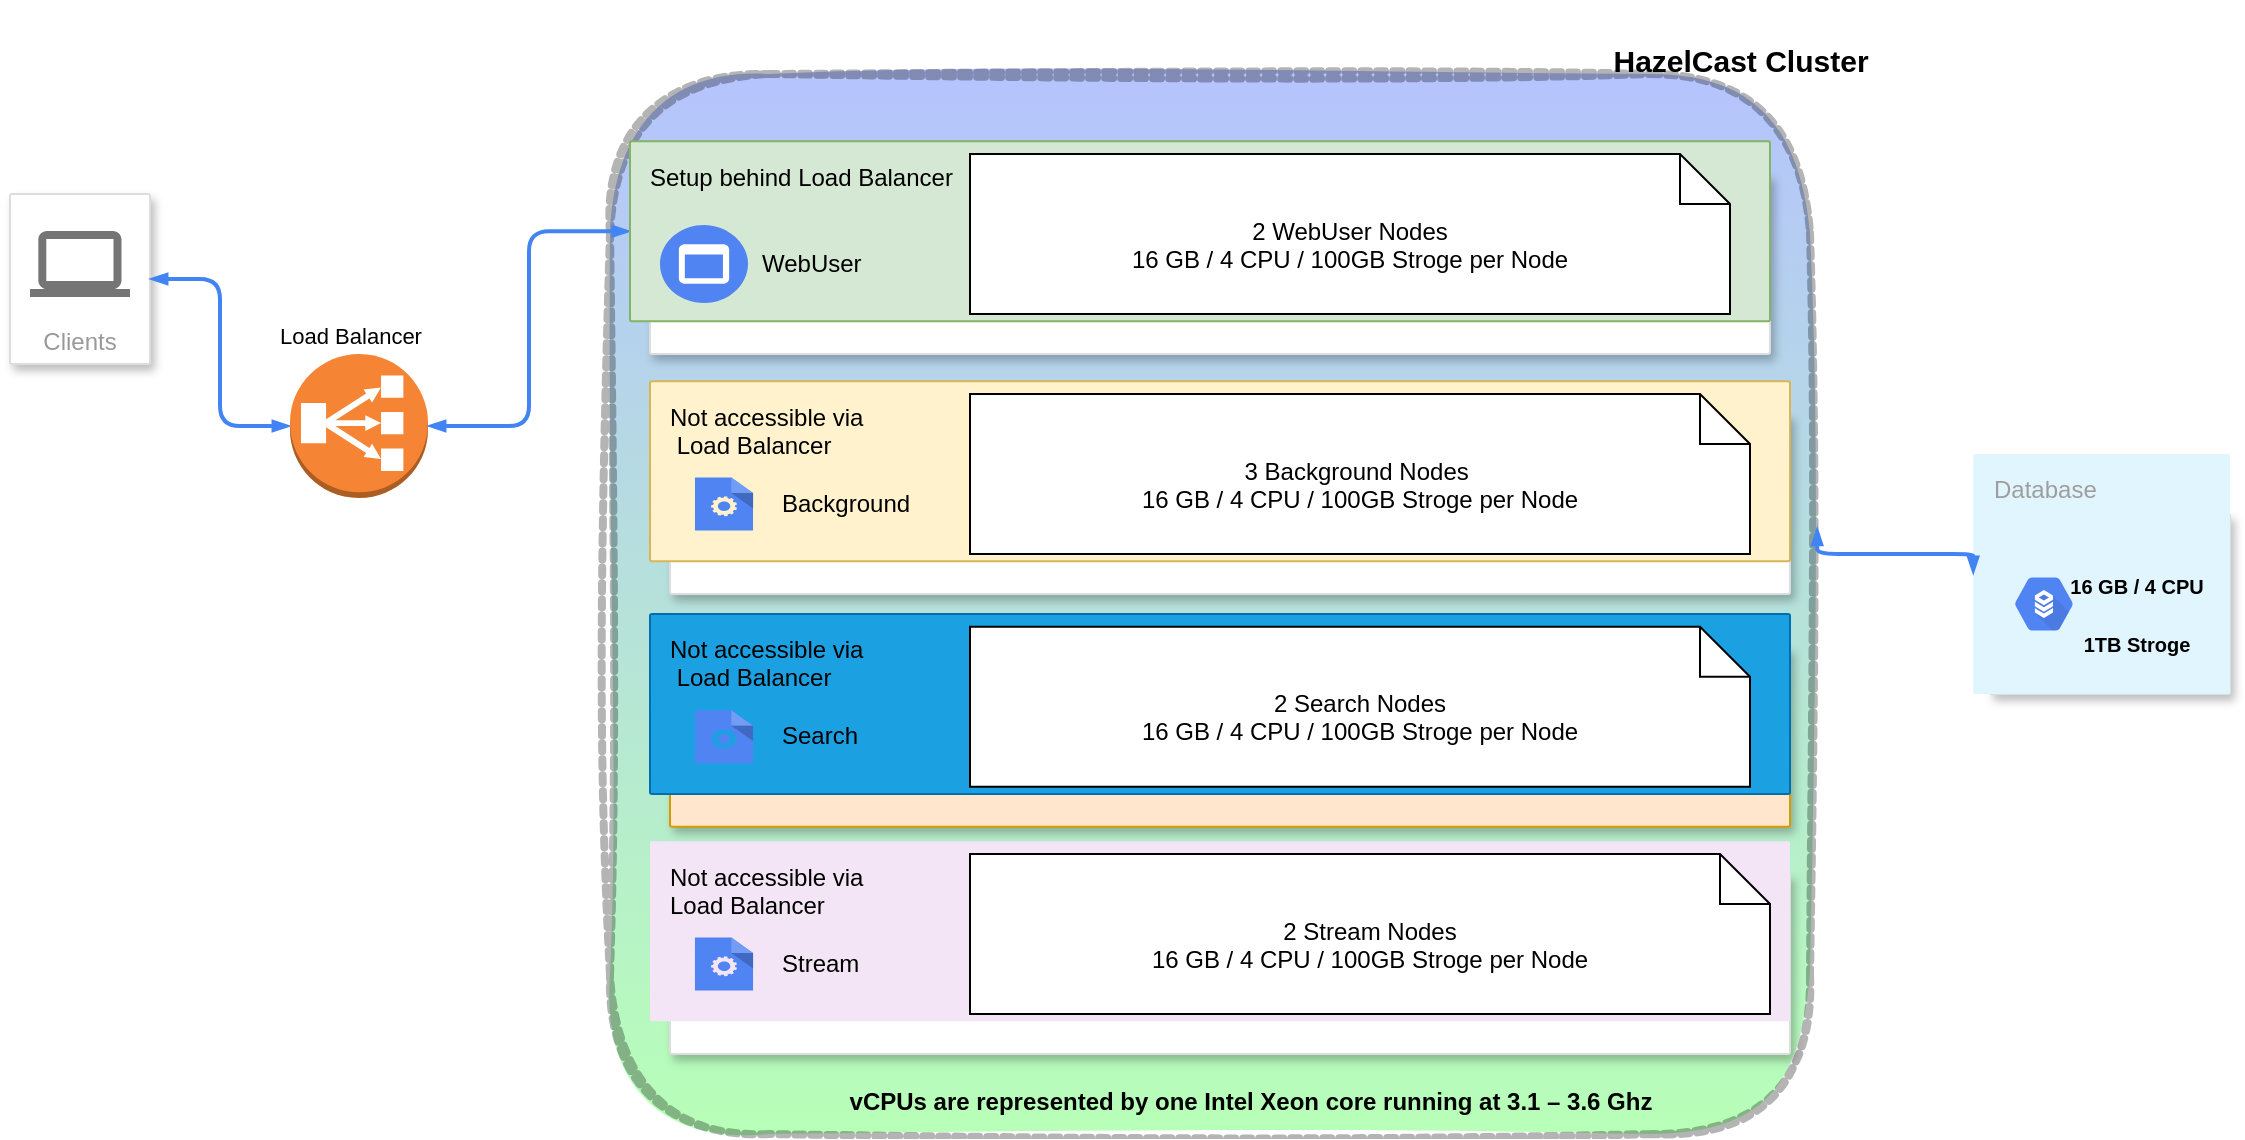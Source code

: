 <mxfile version="21.6.6" type="github">
  <diagram id="f106602c-feb2-e66a-4537-3a34d633f6aa" name="Page-1">
    <mxGraphModel dx="1434" dy="788" grid="1" gridSize="10" guides="1" tooltips="1" connect="1" arrows="1" fold="1" page="1" pageScale="1" pageWidth="1169" pageHeight="827" background="none" math="0" shadow="0">
      <root>
        <mxCell id="0" />
        <mxCell id="1" parent="0" />
        <mxCell id="ejGAQnooB_EAoYQokwm5-535" value="" style="rounded=1;whiteSpace=wrap;html=1;fillColor=#0939fb;strokeColor=#080807;dashed=1;dashPattern=1 1;gradientColor=#12FF12;opacity=30;strokeWidth=4;glass=0;shadow=0;sketch=1;curveFitting=1;jiggle=2;" vertex="1" parent="1">
          <mxGeometry x="350" y="190" width="600" height="530" as="geometry" />
        </mxCell>
        <mxCell id="495" value="Clients" style="strokeColor=#dddddd;fillColor=#ffffff;shadow=1;strokeWidth=1;rounded=1;absoluteArcSize=1;arcSize=2;labelPosition=center;verticalLabelPosition=middle;align=center;verticalAlign=bottom;spacingLeft=0;fontColor=#999999;fontSize=12;whiteSpace=wrap;spacingBottom=2;html=1;" parent="1" vertex="1">
          <mxGeometry x="50" y="250" width="70" height="85" as="geometry" />
        </mxCell>
        <mxCell id="496" value="" style="dashed=0;connectable=0;html=1;fillColor=#757575;strokeColor=none;shape=mxgraph.gcp2.laptop;part=1;rounded=1;" parent="495" vertex="1">
          <mxGeometry x="0.5" width="50" height="33" relative="1" as="geometry">
            <mxPoint x="-25" y="18.5" as="offset" />
          </mxGeometry>
        </mxCell>
        <mxCell id="503" value="" style="strokeColor=#dddddd;fillColor=#ffffff;shadow=1;strokeWidth=1;rounded=1;absoluteArcSize=1;arcSize=2;fontSize=10;fontColor=#999999;align=left;html=1;" parent="1" vertex="1">
          <mxGeometry x="1040" y="410" width="120" height="90" as="geometry" />
        </mxCell>
        <mxCell id="511" value="Database" style="rounded=1;absoluteArcSize=1;arcSize=2;html=1;strokeColor=none;gradientColor=none;shadow=0;dashed=0;strokeColor=none;fontSize=12;fontColor=#9E9E9E;align=left;verticalAlign=top;spacing=10;spacingTop=-4;fillColor=#E1F5FE;" parent="503" vertex="1">
          <mxGeometry x="-8.37" y="-30" width="128.37" height="120" as="geometry" />
        </mxCell>
        <mxCell id="504" value="" style="dashed=0;connectable=0;html=1;fillColor=#5184F3;strokeColor=none;shape=mxgraph.gcp2.hexIcon;prIcon=cloud_sql;part=1;labelPosition=right;verticalLabelPosition=middle;align=left;verticalAlign=middle;spacingLeft=5;fontColor=#999999;fontSize=12;rounded=1;" parent="503" vertex="1">
          <mxGeometry y="0.5" width="44" height="39" relative="1" as="geometry">
            <mxPoint x="5" y="-19.5" as="offset" />
          </mxGeometry>
        </mxCell>
        <mxCell id="ejGAQnooB_EAoYQokwm5-555" value="&lt;font style=&quot;font-size: 10px;&quot;&gt;16 GB / 4 CPU&lt;br&gt;1TB Stroge&lt;/font&gt;" style="text;strokeColor=none;fillColor=none;html=1;fontSize=24;fontStyle=1;verticalAlign=middle;align=center;" vertex="1" parent="503">
          <mxGeometry x="26.977" y="26" width="93.023" height="40" as="geometry" />
        </mxCell>
        <mxCell id="9KAmWLg63ur0Nj4LG1KI-536" style="edgeStyle=orthogonalEdgeStyle;rounded=1;html=1;labelBackgroundColor=none;startArrow=blockThin;startFill=1;endArrow=blockThin;endFill=1;jettySize=auto;orthogonalLoop=1;strokeColor=#4284F3;strokeWidth=2;fontSize=10;fontColor=#999999;align=center;dashed=0;endSize=4;startSize=4;entryX=1.006;entryY=0.428;entryDx=0;entryDy=0;entryPerimeter=0;exitX=0;exitY=0.5;exitDx=0;exitDy=0;" parent="1" source="511" target="ejGAQnooB_EAoYQokwm5-535" edge="1">
          <mxGeometry relative="1" as="geometry">
            <mxPoint x="1110" y="200" as="sourcePoint" />
            <mxPoint x="819" y="237" as="targetPoint" />
            <Array as="points">
              <mxPoint x="1031" y="430" />
              <mxPoint x="954" y="430" />
            </Array>
          </mxGeometry>
        </mxCell>
        <mxCell id="ejGAQnooB_EAoYQokwm5-517" value="" style="edgeStyle=orthogonalEdgeStyle;rounded=1;html=1;labelBackgroundColor=none;startArrow=blockThin;startFill=1;endArrow=blockThin;endFill=1;jettySize=auto;orthogonalLoop=1;strokeColor=#4284F3;strokeWidth=2;fontSize=10;fontColor=#999999;align=center;dashed=0;endSize=4;startSize=4;" edge="1" parent="1" source="495" target="ejGAQnooB_EAoYQokwm5-516">
          <mxGeometry relative="1" as="geometry">
            <mxPoint x="160" y="330" as="sourcePoint" />
            <mxPoint x="359" y="385" as="targetPoint" />
          </mxGeometry>
        </mxCell>
        <mxCell id="ejGAQnooB_EAoYQokwm5-518" value="Load Balancer&lt;br&gt;" style="edgeLabel;html=1;align=center;verticalAlign=middle;resizable=0;points=[];rounded=1;" vertex="1" connectable="0" parent="ejGAQnooB_EAoYQokwm5-517">
          <mxGeometry x="-0.228" relative="1" as="geometry">
            <mxPoint x="65" y="8" as="offset" />
          </mxGeometry>
        </mxCell>
        <mxCell id="ejGAQnooB_EAoYQokwm5-516" value="" style="outlineConnect=0;dashed=0;verticalLabelPosition=bottom;verticalAlign=top;align=center;html=1;shape=mxgraph.aws3.classic_load_balancer;fillColor=#F58534;gradientColor=none;rounded=1;" vertex="1" parent="1">
          <mxGeometry x="190" y="330" width="69" height="72" as="geometry" />
        </mxCell>
        <mxCell id="ejGAQnooB_EAoYQokwm5-526" value="" style="strokeColor=#dddddd;fillColor=#ffffff;shadow=1;strokeWidth=1;rounded=1;absoluteArcSize=1;arcSize=2;fontSize=10;fontColor=#999999;align=left;html=1;" vertex="1" parent="1">
          <mxGeometry x="380" y="590" width="560" height="90" as="geometry" />
        </mxCell>
        <mxCell id="ejGAQnooB_EAoYQokwm5-531" value="&lt;font color=&quot;#000000&quot;&gt;Not accessible via &lt;br&gt;Load Balancer&lt;/font&gt;" style="points=[[0,0,0],[0.25,0,0],[0.5,0,0],[0.75,0,0],[1,0,0],[1,0.25,0],[1,0.5,0],[1,0.75,0],[1,1,0],[0.75,1,0],[0.5,1,0],[0.25,1,0],[0,1,0],[0,0.75,0],[0,0.5,0],[0,0.25,0]];rounded=1;absoluteArcSize=1;arcSize=2;html=1;strokeColor=none;gradientColor=none;shadow=0;dashed=0;fontSize=12;fontColor=#9E9E9E;align=left;verticalAlign=top;spacing=10;spacingTop=-4;whiteSpace=wrap;fillColor=#F3E5F5;" vertex="1" parent="ejGAQnooB_EAoYQokwm5-526">
          <mxGeometry x="-10" y="-16.36" width="570" height="90" as="geometry" />
        </mxCell>
        <mxCell id="ejGAQnooB_EAoYQokwm5-527" value="&lt;font color=&quot;#000000&quot;&gt;Stream&lt;/font&gt;" style="dashed=0;connectable=0;html=1;fillColor=#5184F3;strokeColor=none;shape=mxgraph.gcp2.hexIcon;prIcon=process;part=1;labelPosition=right;verticalLabelPosition=middle;align=left;verticalAlign=middle;spacingLeft=5;fontColor=#999999;fontSize=12;rounded=1;" vertex="1" parent="ejGAQnooB_EAoYQokwm5-526">
          <mxGeometry y="0.5" width="44" height="39" relative="1" as="geometry">
            <mxPoint x="5" y="-19.5" as="offset" />
          </mxGeometry>
        </mxCell>
        <mxCell id="ejGAQnooB_EAoYQokwm5-528" value="2 Stream Nodes&lt;br&gt;16 GB / 4 CPU / 100GB Stroge per Node&lt;br&gt;" style="shape=note2;boundedLbl=1;whiteSpace=wrap;html=1;size=25;verticalAlign=top;align=center;rounded=1;" vertex="1" parent="ejGAQnooB_EAoYQokwm5-526">
          <mxGeometry x="150" y="-10" width="400" height="80" as="geometry" />
        </mxCell>
        <mxCell id="ejGAQnooB_EAoYQokwm5-533" value="" style="edgeStyle=orthogonalEdgeStyle;rounded=1;html=1;labelBackgroundColor=none;startArrow=blockThin;startFill=1;endArrow=blockThin;endFill=1;jettySize=auto;orthogonalLoop=1;strokeColor=#4284F3;strokeWidth=2;fontSize=10;fontColor=#999999;align=center;dashed=0;endSize=4;startSize=4;entryX=0;entryY=0.5;entryDx=0;entryDy=0;entryPerimeter=0;" edge="1" parent="1" source="ejGAQnooB_EAoYQokwm5-516" target="ejGAQnooB_EAoYQokwm5-551">
          <mxGeometry relative="1" as="geometry">
            <mxPoint x="170" y="252" as="sourcePoint" />
            <mxPoint x="183.269" y="189" as="targetPoint" />
          </mxGeometry>
        </mxCell>
        <mxCell id="ejGAQnooB_EAoYQokwm5-540" value="&lt;h3&gt;&lt;font style=&quot;font-size: 15px;&quot;&gt;HazelCast Cluster&lt;/font&gt;&lt;/h3&gt;" style="text;html=1;align=center;verticalAlign=middle;resizable=0;points=[];autosize=1;strokeColor=none;fillColor=none;" vertex="1" parent="1">
          <mxGeometry x="840" y="153" width="150" height="60" as="geometry" />
        </mxCell>
        <mxCell id="ejGAQnooB_EAoYQokwm5-542" value="" style="strokeColor=#d79b00;fillColor=#ffe6cc;shadow=1;strokeWidth=1;rounded=1;absoluteArcSize=1;arcSize=2;fontSize=10;align=left;html=1;" vertex="1" parent="1">
          <mxGeometry x="380" y="476.36" width="560" height="90" as="geometry" />
        </mxCell>
        <mxCell id="ejGAQnooB_EAoYQokwm5-543" value="&lt;font color=&quot;#000000&quot;&gt;Not accessible via&lt;br&gt;&amp;nbsp;Load Balancer&lt;/font&gt;" style="points=[[0,0,0],[0.25,0,0],[0.5,0,0],[0.75,0,0],[1,0,0],[1,0.25,0],[1,0.5,0],[1,0.75,0],[1,1,0],[0.75,1,0],[0.5,1,0],[0.25,1,0],[0,1,0],[0,0.75,0],[0,0.5,0],[0,0.25,0]];rounded=1;absoluteArcSize=1;arcSize=2;html=1;strokeColor=#006EAF;shadow=0;dashed=0;fontSize=12;fontColor=#ffffff;align=left;verticalAlign=top;spacing=10;spacingTop=-4;whiteSpace=wrap;fillColor=#1ba1e2;" vertex="1" parent="ejGAQnooB_EAoYQokwm5-542">
          <mxGeometry x="-10" y="-16.36" width="570" height="90" as="geometry" />
        </mxCell>
        <mxCell id="ejGAQnooB_EAoYQokwm5-544" value="&lt;font color=&quot;#000000&quot;&gt;Search&lt;/font&gt;" style="dashed=0;connectable=0;html=1;fillColor=#5184F3;strokeColor=none;shape=mxgraph.gcp2.hexIcon;prIcon=process;part=1;labelPosition=right;verticalLabelPosition=middle;align=left;verticalAlign=middle;spacingLeft=5;fontColor=#999999;fontSize=12;rounded=1;" vertex="1" parent="ejGAQnooB_EAoYQokwm5-542">
          <mxGeometry y="0.5" width="44" height="39" relative="1" as="geometry">
            <mxPoint x="5" y="-19.5" as="offset" />
          </mxGeometry>
        </mxCell>
        <mxCell id="ejGAQnooB_EAoYQokwm5-545" value="2 Search Nodes&lt;br&gt;16 GB / 4 CPU / 100GB Stroge per Node" style="shape=note2;boundedLbl=1;whiteSpace=wrap;html=1;size=25;verticalAlign=top;align=center;rounded=1;" vertex="1" parent="ejGAQnooB_EAoYQokwm5-542">
          <mxGeometry x="150" y="-10" width="390" height="80" as="geometry" />
        </mxCell>
        <mxCell id="ejGAQnooB_EAoYQokwm5-546" value="" style="strokeColor=#dddddd;fillColor=#ffffff;shadow=1;strokeWidth=1;rounded=1;absoluteArcSize=1;arcSize=2;fontSize=10;fontColor=#999999;align=left;html=1;" vertex="1" parent="1">
          <mxGeometry x="380" y="360" width="560" height="90" as="geometry" />
        </mxCell>
        <mxCell id="ejGAQnooB_EAoYQokwm5-547" value="Not accessible via&lt;br&gt;&amp;nbsp;Load Balancer" style="points=[[0,0,0],[0.25,0,0],[0.5,0,0],[0.75,0,0],[1,0,0],[1,0.25,0],[1,0.5,0],[1,0.75,0],[1,1,0],[0.75,1,0],[0.5,1,0],[0.25,1,0],[0,1,0],[0,0.75,0],[0,0.5,0],[0,0.25,0]];rounded=1;absoluteArcSize=1;arcSize=2;html=1;strokeColor=#d6b656;shadow=0;dashed=0;fontSize=12;align=left;verticalAlign=top;spacing=10;spacingTop=-4;whiteSpace=wrap;fillColor=#fff2cc;" vertex="1" parent="ejGAQnooB_EAoYQokwm5-546">
          <mxGeometry x="-10" y="-16.36" width="570" height="90" as="geometry" />
        </mxCell>
        <mxCell id="ejGAQnooB_EAoYQokwm5-548" value="&lt;font color=&quot;#000000&quot;&gt;Background&lt;/font&gt;" style="dashed=0;connectable=0;html=1;fillColor=#5184F3;strokeColor=none;shape=mxgraph.gcp2.hexIcon;prIcon=process;part=1;labelPosition=right;verticalLabelPosition=middle;align=left;verticalAlign=middle;spacingLeft=5;fontColor=#999999;fontSize=12;rounded=1;" vertex="1" parent="ejGAQnooB_EAoYQokwm5-546">
          <mxGeometry y="0.5" width="44" height="39" relative="1" as="geometry">
            <mxPoint x="5" y="-19.5" as="offset" />
          </mxGeometry>
        </mxCell>
        <mxCell id="ejGAQnooB_EAoYQokwm5-549" value="3 Background Nodes&amp;nbsp;&lt;br&gt;16 GB / 4 CPU / 100GB Stroge per Node" style="shape=note2;boundedLbl=1;whiteSpace=wrap;html=1;size=25;verticalAlign=top;align=center;rounded=1;" vertex="1" parent="ejGAQnooB_EAoYQokwm5-546">
          <mxGeometry x="150" y="-10" width="390" height="80" as="geometry" />
        </mxCell>
        <mxCell id="ejGAQnooB_EAoYQokwm5-550" value="" style="strokeColor=#dddddd;fillColor=#ffffff;shadow=1;strokeWidth=1;rounded=1;absoluteArcSize=1;arcSize=2;fontSize=10;fontColor=#999999;align=left;html=1;" vertex="1" parent="1">
          <mxGeometry x="370" y="240" width="560" height="90" as="geometry" />
        </mxCell>
        <mxCell id="ejGAQnooB_EAoYQokwm5-551" value="Setup behind Load Balancer" style="points=[[0,0,0],[0.25,0,0],[0.5,0,0],[0.75,0,0],[1,0,0],[1,0.25,0],[1,0.5,0],[1,0.75,0],[1,1,0],[0.75,1,0],[0.5,1,0],[0.25,1,0],[0,1,0],[0,0.75,0],[0,0.5,0],[0,0.25,0]];rounded=1;absoluteArcSize=1;arcSize=2;html=1;strokeColor=#82b366;shadow=0;dashed=0;fontSize=12;align=left;verticalAlign=top;spacing=10;spacingTop=-4;whiteSpace=wrap;fillColor=#d5e8d4;" vertex="1" parent="ejGAQnooB_EAoYQokwm5-550">
          <mxGeometry x="-10" y="-16.36" width="570" height="90" as="geometry" />
        </mxCell>
        <mxCell id="ejGAQnooB_EAoYQokwm5-552" value="&lt;font color=&quot;#000000&quot;&gt;WebUser&lt;/font&gt;" style="dashed=0;connectable=0;html=1;fillColor=#5184F3;strokeColor=none;shape=mxgraph.gcp2.frontend_platform_services;prIcon=process;part=1;labelPosition=right;verticalLabelPosition=middle;align=left;verticalAlign=middle;spacingLeft=5;fontColor=#999999;fontSize=12;rounded=1;" vertex="1" parent="ejGAQnooB_EAoYQokwm5-550">
          <mxGeometry y="0.5" width="44" height="39" relative="1" as="geometry">
            <mxPoint x="5" y="-19.5" as="offset" />
          </mxGeometry>
        </mxCell>
        <mxCell id="ejGAQnooB_EAoYQokwm5-553" value="2 WebUser Nodes&lt;br&gt;16 GB / 4 CPU / 100GB Stroge per Node" style="shape=note2;boundedLbl=1;whiteSpace=wrap;html=1;size=25;verticalAlign=top;align=center;rounded=1;" vertex="1" parent="ejGAQnooB_EAoYQokwm5-550">
          <mxGeometry x="160" y="-10" width="380" height="80" as="geometry" />
        </mxCell>
        <mxCell id="ejGAQnooB_EAoYQokwm5-554" value="&lt;font style=&quot;font-size: 12px;&quot;&gt;vCPUs are represented by one Intel Xeon core running at 3.1 – 3.6 Ghz&lt;/font&gt;" style="text;strokeColor=none;fillColor=none;html=1;fontSize=24;fontStyle=1;verticalAlign=middle;align=center;" vertex="1" parent="1">
          <mxGeometry x="620" y="680" width="100" height="40" as="geometry" />
        </mxCell>
      </root>
    </mxGraphModel>
  </diagram>
</mxfile>
